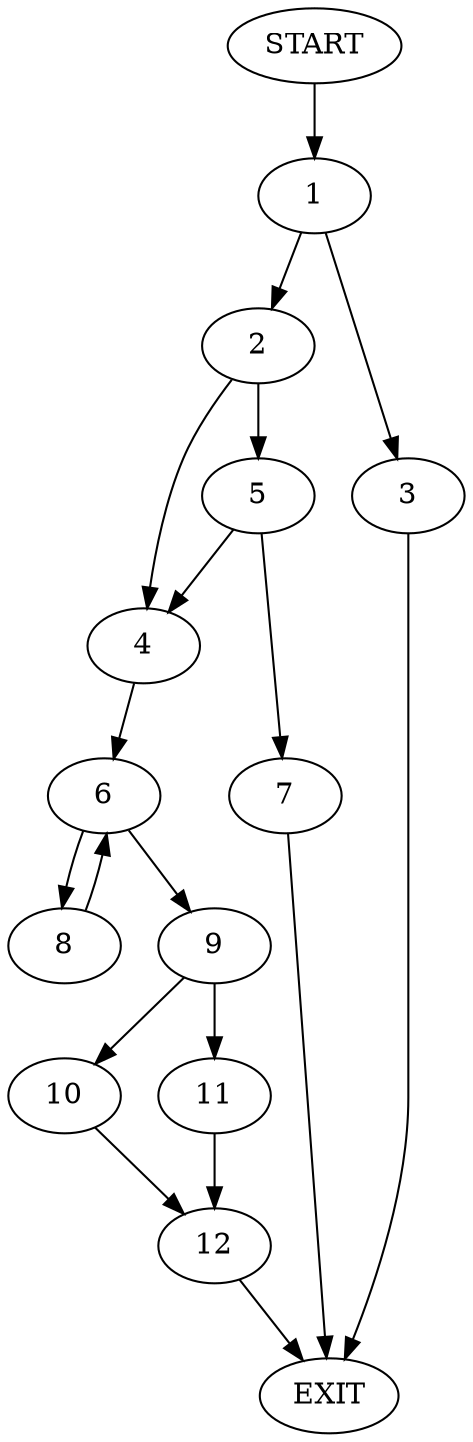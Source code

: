 digraph {
0 [label="START"]
13 [label="EXIT"]
0 -> 1
1 -> 2
1 -> 3
2 -> 4
2 -> 5
3 -> 13
4 -> 6
5 -> 4
5 -> 7
7 -> 13
6 -> 8
6 -> 9
8 -> 6
9 -> 10
9 -> 11
11 -> 12
10 -> 12
12 -> 13
}
